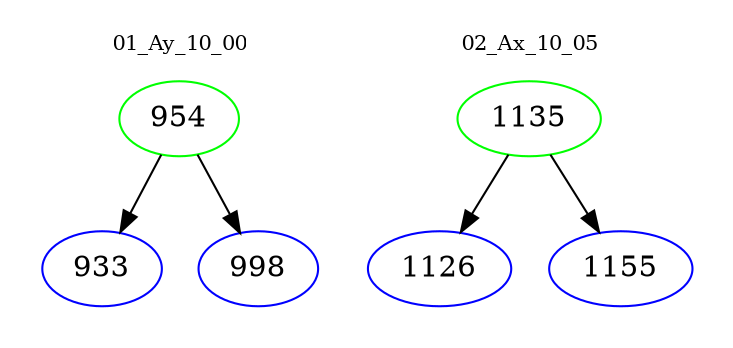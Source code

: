 digraph{
subgraph cluster_0 {
color = white
label = "01_Ay_10_00";
fontsize=10;
T0_954 [label="954", color="green"]
T0_954 -> T0_933 [color="black"]
T0_933 [label="933", color="blue"]
T0_954 -> T0_998 [color="black"]
T0_998 [label="998", color="blue"]
}
subgraph cluster_1 {
color = white
label = "02_Ax_10_05";
fontsize=10;
T1_1135 [label="1135", color="green"]
T1_1135 -> T1_1126 [color="black"]
T1_1126 [label="1126", color="blue"]
T1_1135 -> T1_1155 [color="black"]
T1_1155 [label="1155", color="blue"]
}
}
